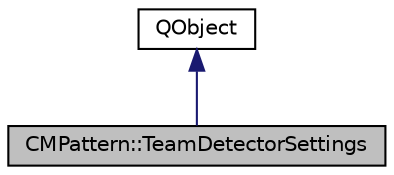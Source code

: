 digraph "CMPattern::TeamDetectorSettings"
{
 // INTERACTIVE_SVG=YES
  edge [fontname="Helvetica",fontsize="10",labelfontname="Helvetica",labelfontsize="10"];
  node [fontname="Helvetica",fontsize="10",shape=record];
  Node1 [label="CMPattern::TeamDetectorSettings",height=0.2,width=0.4,color="black", fillcolor="grey75", style="filled", fontcolor="black"];
  Node2 -> Node1 [dir="back",color="midnightblue",fontsize="10",style="solid",fontname="Helvetica"];
  Node2 [label="QObject",height=0.2,width=0.4,color="black", fillcolor="white", style="filled",URL="$dc/d4f/class_q_object.html"];
}
